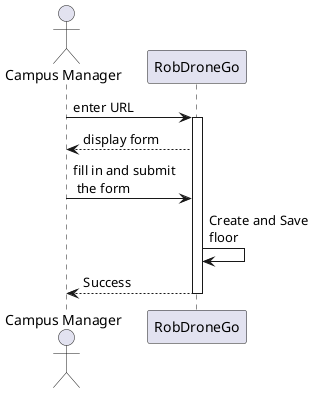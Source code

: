 @startuml SD Lv1

actor "Campus Manager" as user
participant RobDroneGo as system

user -> system : enter URL
activate system
system --> user : display form
user -> system : fill in and submit\n the form
system -> system : Create and Save\nfloor

user <-- system : Success
deactivate system

@enduml